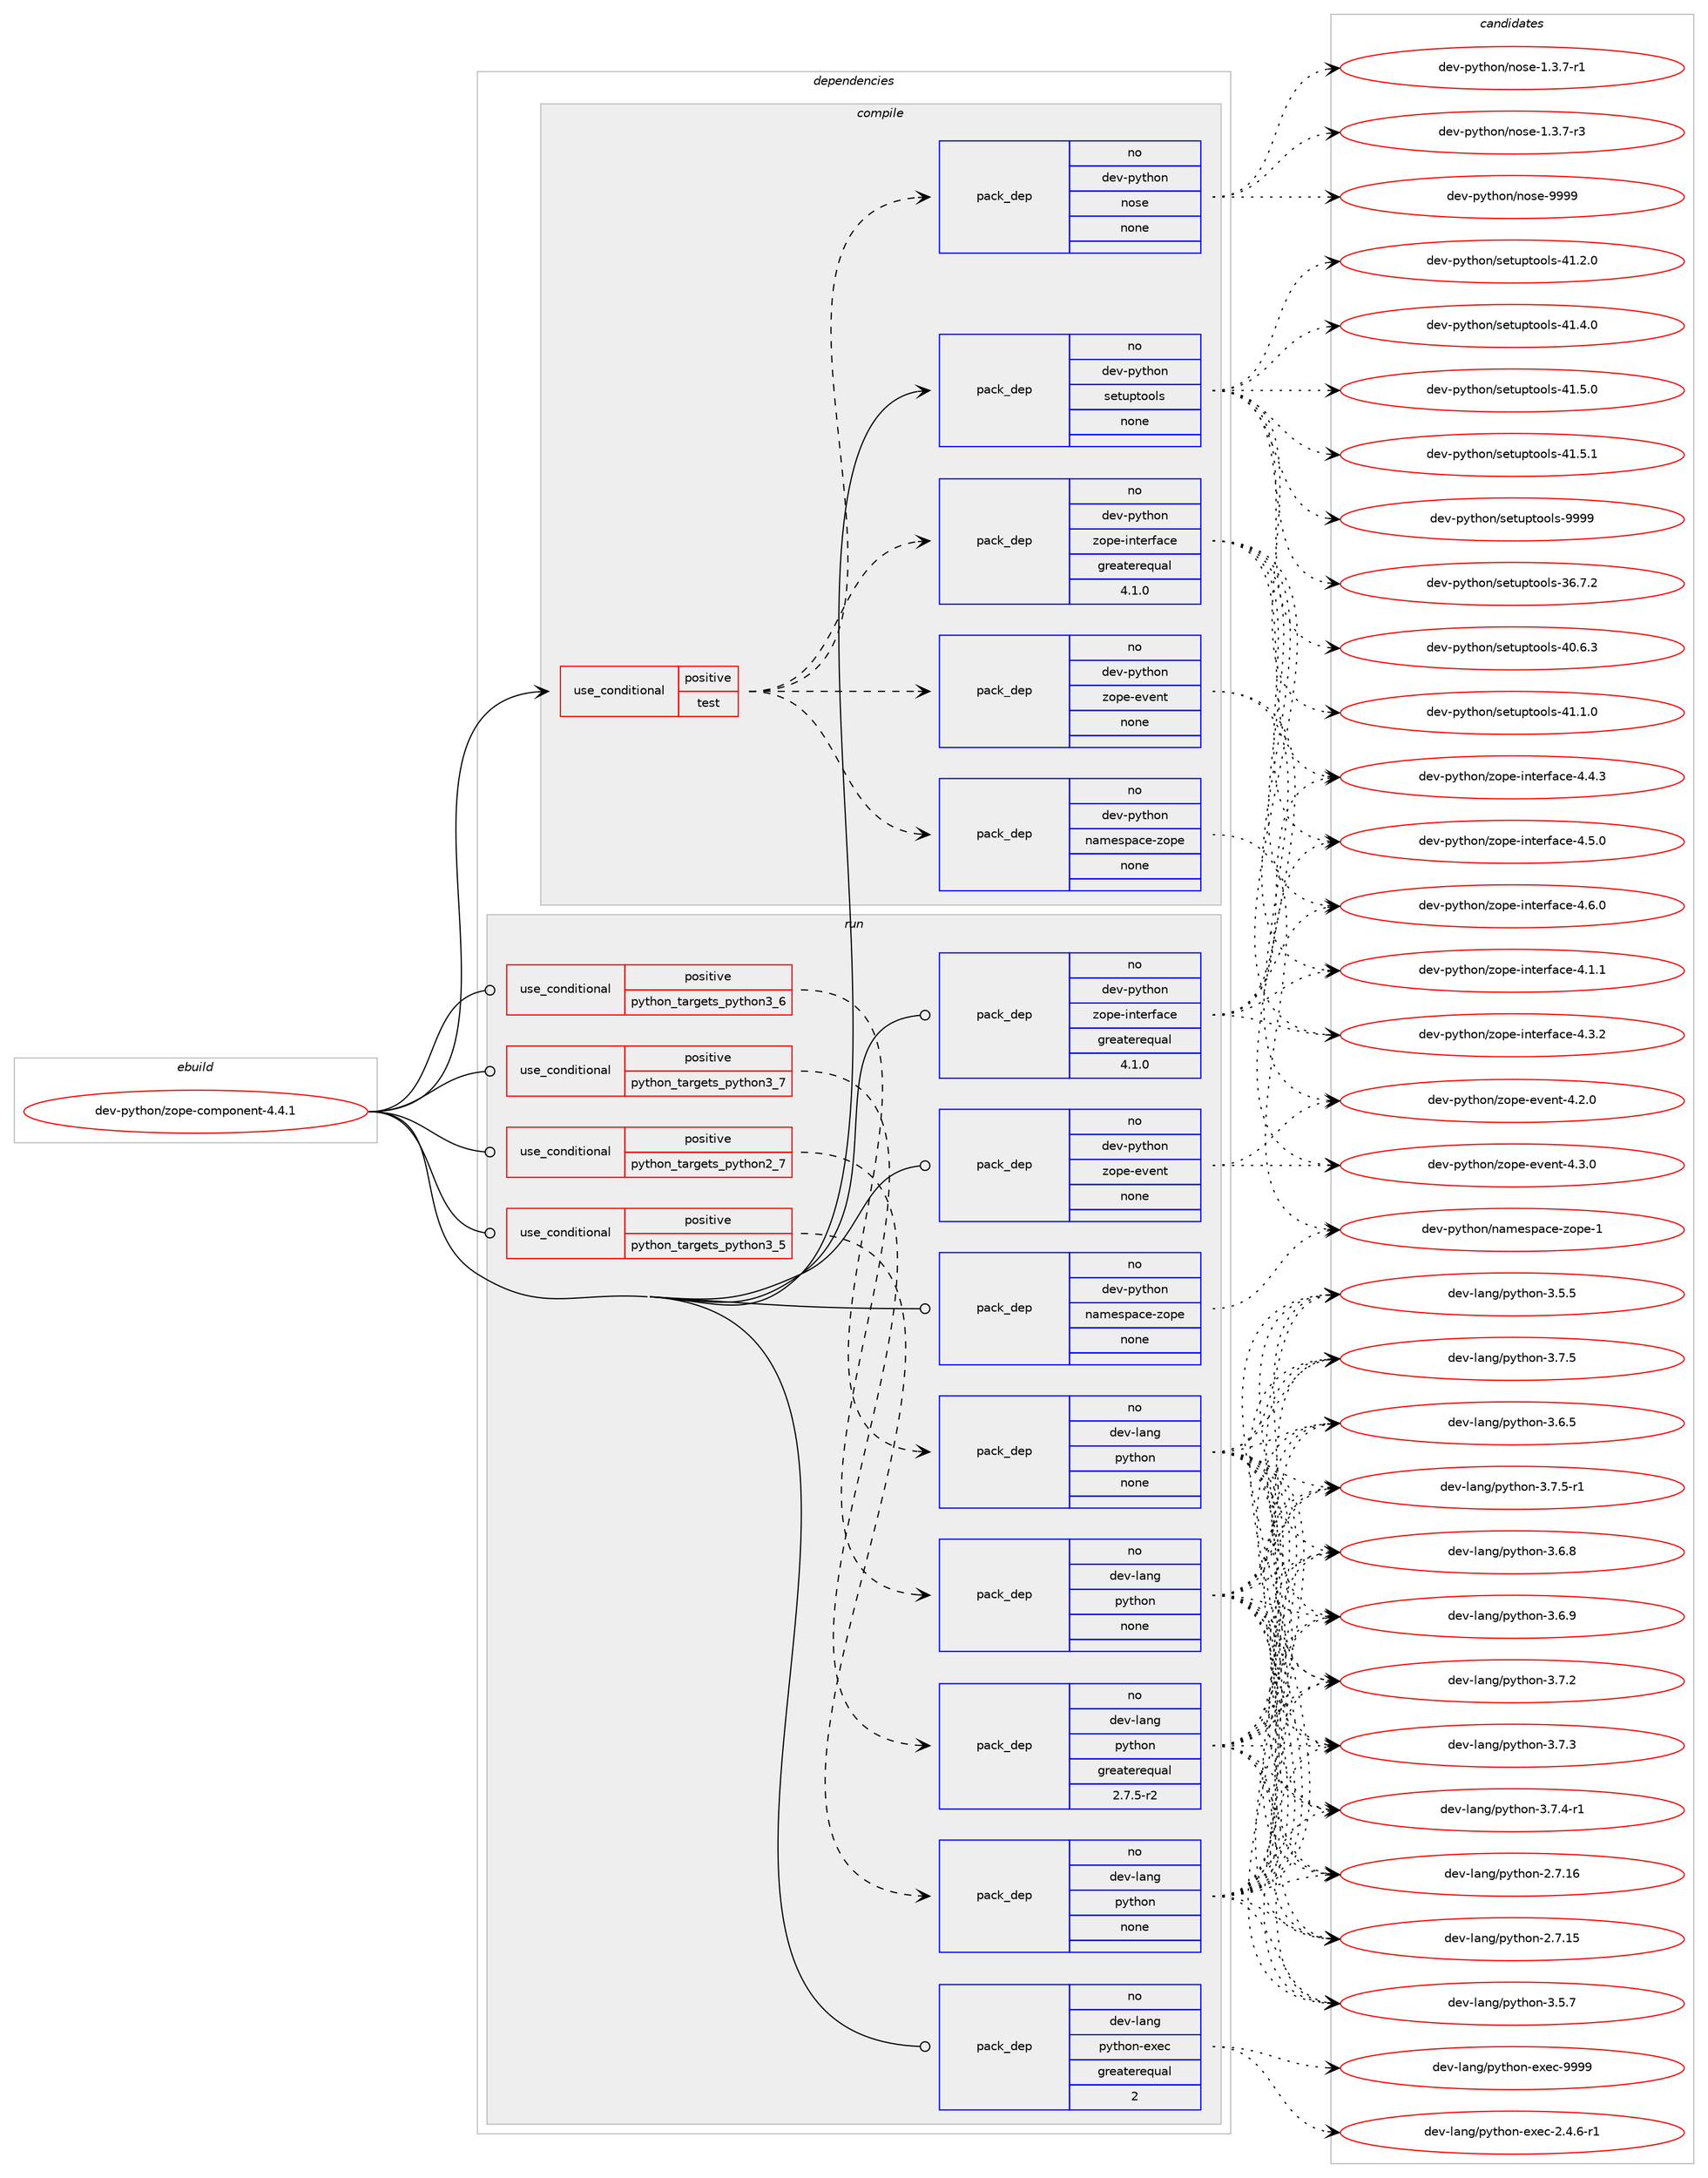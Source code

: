 digraph prolog {

# *************
# Graph options
# *************

newrank=true;
concentrate=true;
compound=true;
graph [rankdir=LR,fontname=Helvetica,fontsize=10,ranksep=1.5];#, ranksep=2.5, nodesep=0.2];
edge  [arrowhead=vee];
node  [fontname=Helvetica,fontsize=10];

# **********
# The ebuild
# **********

subgraph cluster_leftcol {
color=gray;
rank=same;
label=<<i>ebuild</i>>;
id [label="dev-python/zope-component-4.4.1", color=red, width=4, href="../dev-python/zope-component-4.4.1.svg"];
}

# ****************
# The dependencies
# ****************

subgraph cluster_midcol {
color=gray;
label=<<i>dependencies</i>>;
subgraph cluster_compile {
fillcolor="#eeeeee";
style=filled;
label=<<i>compile</i>>;
subgraph cond151902 {
dependency645225 [label=<<TABLE BORDER="0" CELLBORDER="1" CELLSPACING="0" CELLPADDING="4"><TR><TD ROWSPAN="3" CELLPADDING="10">use_conditional</TD></TR><TR><TD>positive</TD></TR><TR><TD>test</TD></TR></TABLE>>, shape=none, color=red];
subgraph pack481434 {
dependency645226 [label=<<TABLE BORDER="0" CELLBORDER="1" CELLSPACING="0" CELLPADDING="4" WIDTH="220"><TR><TD ROWSPAN="6" CELLPADDING="30">pack_dep</TD></TR><TR><TD WIDTH="110">no</TD></TR><TR><TD>dev-python</TD></TR><TR><TD>namespace-zope</TD></TR><TR><TD>none</TD></TR><TR><TD></TD></TR></TABLE>>, shape=none, color=blue];
}
dependency645225:e -> dependency645226:w [weight=20,style="dashed",arrowhead="vee"];
subgraph pack481435 {
dependency645227 [label=<<TABLE BORDER="0" CELLBORDER="1" CELLSPACING="0" CELLPADDING="4" WIDTH="220"><TR><TD ROWSPAN="6" CELLPADDING="30">pack_dep</TD></TR><TR><TD WIDTH="110">no</TD></TR><TR><TD>dev-python</TD></TR><TR><TD>zope-event</TD></TR><TR><TD>none</TD></TR><TR><TD></TD></TR></TABLE>>, shape=none, color=blue];
}
dependency645225:e -> dependency645227:w [weight=20,style="dashed",arrowhead="vee"];
subgraph pack481436 {
dependency645228 [label=<<TABLE BORDER="0" CELLBORDER="1" CELLSPACING="0" CELLPADDING="4" WIDTH="220"><TR><TD ROWSPAN="6" CELLPADDING="30">pack_dep</TD></TR><TR><TD WIDTH="110">no</TD></TR><TR><TD>dev-python</TD></TR><TR><TD>zope-interface</TD></TR><TR><TD>greaterequal</TD></TR><TR><TD>4.1.0</TD></TR></TABLE>>, shape=none, color=blue];
}
dependency645225:e -> dependency645228:w [weight=20,style="dashed",arrowhead="vee"];
subgraph pack481437 {
dependency645229 [label=<<TABLE BORDER="0" CELLBORDER="1" CELLSPACING="0" CELLPADDING="4" WIDTH="220"><TR><TD ROWSPAN="6" CELLPADDING="30">pack_dep</TD></TR><TR><TD WIDTH="110">no</TD></TR><TR><TD>dev-python</TD></TR><TR><TD>nose</TD></TR><TR><TD>none</TD></TR><TR><TD></TD></TR></TABLE>>, shape=none, color=blue];
}
dependency645225:e -> dependency645229:w [weight=20,style="dashed",arrowhead="vee"];
}
id:e -> dependency645225:w [weight=20,style="solid",arrowhead="vee"];
subgraph pack481438 {
dependency645230 [label=<<TABLE BORDER="0" CELLBORDER="1" CELLSPACING="0" CELLPADDING="4" WIDTH="220"><TR><TD ROWSPAN="6" CELLPADDING="30">pack_dep</TD></TR><TR><TD WIDTH="110">no</TD></TR><TR><TD>dev-python</TD></TR><TR><TD>setuptools</TD></TR><TR><TD>none</TD></TR><TR><TD></TD></TR></TABLE>>, shape=none, color=blue];
}
id:e -> dependency645230:w [weight=20,style="solid",arrowhead="vee"];
}
subgraph cluster_compileandrun {
fillcolor="#eeeeee";
style=filled;
label=<<i>compile and run</i>>;
}
subgraph cluster_run {
fillcolor="#eeeeee";
style=filled;
label=<<i>run</i>>;
subgraph cond151903 {
dependency645231 [label=<<TABLE BORDER="0" CELLBORDER="1" CELLSPACING="0" CELLPADDING="4"><TR><TD ROWSPAN="3" CELLPADDING="10">use_conditional</TD></TR><TR><TD>positive</TD></TR><TR><TD>python_targets_python2_7</TD></TR></TABLE>>, shape=none, color=red];
subgraph pack481439 {
dependency645232 [label=<<TABLE BORDER="0" CELLBORDER="1" CELLSPACING="0" CELLPADDING="4" WIDTH="220"><TR><TD ROWSPAN="6" CELLPADDING="30">pack_dep</TD></TR><TR><TD WIDTH="110">no</TD></TR><TR><TD>dev-lang</TD></TR><TR><TD>python</TD></TR><TR><TD>greaterequal</TD></TR><TR><TD>2.7.5-r2</TD></TR></TABLE>>, shape=none, color=blue];
}
dependency645231:e -> dependency645232:w [weight=20,style="dashed",arrowhead="vee"];
}
id:e -> dependency645231:w [weight=20,style="solid",arrowhead="odot"];
subgraph cond151904 {
dependency645233 [label=<<TABLE BORDER="0" CELLBORDER="1" CELLSPACING="0" CELLPADDING="4"><TR><TD ROWSPAN="3" CELLPADDING="10">use_conditional</TD></TR><TR><TD>positive</TD></TR><TR><TD>python_targets_python3_5</TD></TR></TABLE>>, shape=none, color=red];
subgraph pack481440 {
dependency645234 [label=<<TABLE BORDER="0" CELLBORDER="1" CELLSPACING="0" CELLPADDING="4" WIDTH="220"><TR><TD ROWSPAN="6" CELLPADDING="30">pack_dep</TD></TR><TR><TD WIDTH="110">no</TD></TR><TR><TD>dev-lang</TD></TR><TR><TD>python</TD></TR><TR><TD>none</TD></TR><TR><TD></TD></TR></TABLE>>, shape=none, color=blue];
}
dependency645233:e -> dependency645234:w [weight=20,style="dashed",arrowhead="vee"];
}
id:e -> dependency645233:w [weight=20,style="solid",arrowhead="odot"];
subgraph cond151905 {
dependency645235 [label=<<TABLE BORDER="0" CELLBORDER="1" CELLSPACING="0" CELLPADDING="4"><TR><TD ROWSPAN="3" CELLPADDING="10">use_conditional</TD></TR><TR><TD>positive</TD></TR><TR><TD>python_targets_python3_6</TD></TR></TABLE>>, shape=none, color=red];
subgraph pack481441 {
dependency645236 [label=<<TABLE BORDER="0" CELLBORDER="1" CELLSPACING="0" CELLPADDING="4" WIDTH="220"><TR><TD ROWSPAN="6" CELLPADDING="30">pack_dep</TD></TR><TR><TD WIDTH="110">no</TD></TR><TR><TD>dev-lang</TD></TR><TR><TD>python</TD></TR><TR><TD>none</TD></TR><TR><TD></TD></TR></TABLE>>, shape=none, color=blue];
}
dependency645235:e -> dependency645236:w [weight=20,style="dashed",arrowhead="vee"];
}
id:e -> dependency645235:w [weight=20,style="solid",arrowhead="odot"];
subgraph cond151906 {
dependency645237 [label=<<TABLE BORDER="0" CELLBORDER="1" CELLSPACING="0" CELLPADDING="4"><TR><TD ROWSPAN="3" CELLPADDING="10">use_conditional</TD></TR><TR><TD>positive</TD></TR><TR><TD>python_targets_python3_7</TD></TR></TABLE>>, shape=none, color=red];
subgraph pack481442 {
dependency645238 [label=<<TABLE BORDER="0" CELLBORDER="1" CELLSPACING="0" CELLPADDING="4" WIDTH="220"><TR><TD ROWSPAN="6" CELLPADDING="30">pack_dep</TD></TR><TR><TD WIDTH="110">no</TD></TR><TR><TD>dev-lang</TD></TR><TR><TD>python</TD></TR><TR><TD>none</TD></TR><TR><TD></TD></TR></TABLE>>, shape=none, color=blue];
}
dependency645237:e -> dependency645238:w [weight=20,style="dashed",arrowhead="vee"];
}
id:e -> dependency645237:w [weight=20,style="solid",arrowhead="odot"];
subgraph pack481443 {
dependency645239 [label=<<TABLE BORDER="0" CELLBORDER="1" CELLSPACING="0" CELLPADDING="4" WIDTH="220"><TR><TD ROWSPAN="6" CELLPADDING="30">pack_dep</TD></TR><TR><TD WIDTH="110">no</TD></TR><TR><TD>dev-lang</TD></TR><TR><TD>python-exec</TD></TR><TR><TD>greaterequal</TD></TR><TR><TD>2</TD></TR></TABLE>>, shape=none, color=blue];
}
id:e -> dependency645239:w [weight=20,style="solid",arrowhead="odot"];
subgraph pack481444 {
dependency645240 [label=<<TABLE BORDER="0" CELLBORDER="1" CELLSPACING="0" CELLPADDING="4" WIDTH="220"><TR><TD ROWSPAN="6" CELLPADDING="30">pack_dep</TD></TR><TR><TD WIDTH="110">no</TD></TR><TR><TD>dev-python</TD></TR><TR><TD>namespace-zope</TD></TR><TR><TD>none</TD></TR><TR><TD></TD></TR></TABLE>>, shape=none, color=blue];
}
id:e -> dependency645240:w [weight=20,style="solid",arrowhead="odot"];
subgraph pack481445 {
dependency645241 [label=<<TABLE BORDER="0" CELLBORDER="1" CELLSPACING="0" CELLPADDING="4" WIDTH="220"><TR><TD ROWSPAN="6" CELLPADDING="30">pack_dep</TD></TR><TR><TD WIDTH="110">no</TD></TR><TR><TD>dev-python</TD></TR><TR><TD>zope-event</TD></TR><TR><TD>none</TD></TR><TR><TD></TD></TR></TABLE>>, shape=none, color=blue];
}
id:e -> dependency645241:w [weight=20,style="solid",arrowhead="odot"];
subgraph pack481446 {
dependency645242 [label=<<TABLE BORDER="0" CELLBORDER="1" CELLSPACING="0" CELLPADDING="4" WIDTH="220"><TR><TD ROWSPAN="6" CELLPADDING="30">pack_dep</TD></TR><TR><TD WIDTH="110">no</TD></TR><TR><TD>dev-python</TD></TR><TR><TD>zope-interface</TD></TR><TR><TD>greaterequal</TD></TR><TR><TD>4.1.0</TD></TR></TABLE>>, shape=none, color=blue];
}
id:e -> dependency645242:w [weight=20,style="solid",arrowhead="odot"];
}
}

# **************
# The candidates
# **************

subgraph cluster_choices {
rank=same;
color=gray;
label=<<i>candidates</i>>;

subgraph choice481434 {
color=black;
nodesep=1;
choice1001011184511212111610411111047110971091011151129799101451221111121014549 [label="dev-python/namespace-zope-1", color=red, width=4,href="../dev-python/namespace-zope-1.svg"];
dependency645226:e -> choice1001011184511212111610411111047110971091011151129799101451221111121014549:w [style=dotted,weight="100"];
}
subgraph choice481435 {
color=black;
nodesep=1;
choice100101118451121211161041111104712211111210145101118101110116455246504648 [label="dev-python/zope-event-4.2.0", color=red, width=4,href="../dev-python/zope-event-4.2.0.svg"];
choice100101118451121211161041111104712211111210145101118101110116455246514648 [label="dev-python/zope-event-4.3.0", color=red, width=4,href="../dev-python/zope-event-4.3.0.svg"];
dependency645227:e -> choice100101118451121211161041111104712211111210145101118101110116455246504648:w [style=dotted,weight="100"];
dependency645227:e -> choice100101118451121211161041111104712211111210145101118101110116455246514648:w [style=dotted,weight="100"];
}
subgraph choice481436 {
color=black;
nodesep=1;
choice1001011184511212111610411111047122111112101451051101161011141029799101455246494649 [label="dev-python/zope-interface-4.1.1", color=red, width=4,href="../dev-python/zope-interface-4.1.1.svg"];
choice1001011184511212111610411111047122111112101451051101161011141029799101455246514650 [label="dev-python/zope-interface-4.3.2", color=red, width=4,href="../dev-python/zope-interface-4.3.2.svg"];
choice1001011184511212111610411111047122111112101451051101161011141029799101455246524651 [label="dev-python/zope-interface-4.4.3", color=red, width=4,href="../dev-python/zope-interface-4.4.3.svg"];
choice1001011184511212111610411111047122111112101451051101161011141029799101455246534648 [label="dev-python/zope-interface-4.5.0", color=red, width=4,href="../dev-python/zope-interface-4.5.0.svg"];
choice1001011184511212111610411111047122111112101451051101161011141029799101455246544648 [label="dev-python/zope-interface-4.6.0", color=red, width=4,href="../dev-python/zope-interface-4.6.0.svg"];
dependency645228:e -> choice1001011184511212111610411111047122111112101451051101161011141029799101455246494649:w [style=dotted,weight="100"];
dependency645228:e -> choice1001011184511212111610411111047122111112101451051101161011141029799101455246514650:w [style=dotted,weight="100"];
dependency645228:e -> choice1001011184511212111610411111047122111112101451051101161011141029799101455246524651:w [style=dotted,weight="100"];
dependency645228:e -> choice1001011184511212111610411111047122111112101451051101161011141029799101455246534648:w [style=dotted,weight="100"];
dependency645228:e -> choice1001011184511212111610411111047122111112101451051101161011141029799101455246544648:w [style=dotted,weight="100"];
}
subgraph choice481437 {
color=black;
nodesep=1;
choice10010111845112121116104111110471101111151014549465146554511449 [label="dev-python/nose-1.3.7-r1", color=red, width=4,href="../dev-python/nose-1.3.7-r1.svg"];
choice10010111845112121116104111110471101111151014549465146554511451 [label="dev-python/nose-1.3.7-r3", color=red, width=4,href="../dev-python/nose-1.3.7-r3.svg"];
choice10010111845112121116104111110471101111151014557575757 [label="dev-python/nose-9999", color=red, width=4,href="../dev-python/nose-9999.svg"];
dependency645229:e -> choice10010111845112121116104111110471101111151014549465146554511449:w [style=dotted,weight="100"];
dependency645229:e -> choice10010111845112121116104111110471101111151014549465146554511451:w [style=dotted,weight="100"];
dependency645229:e -> choice10010111845112121116104111110471101111151014557575757:w [style=dotted,weight="100"];
}
subgraph choice481438 {
color=black;
nodesep=1;
choice100101118451121211161041111104711510111611711211611111110811545515446554650 [label="dev-python/setuptools-36.7.2", color=red, width=4,href="../dev-python/setuptools-36.7.2.svg"];
choice100101118451121211161041111104711510111611711211611111110811545524846544651 [label="dev-python/setuptools-40.6.3", color=red, width=4,href="../dev-python/setuptools-40.6.3.svg"];
choice100101118451121211161041111104711510111611711211611111110811545524946494648 [label="dev-python/setuptools-41.1.0", color=red, width=4,href="../dev-python/setuptools-41.1.0.svg"];
choice100101118451121211161041111104711510111611711211611111110811545524946504648 [label="dev-python/setuptools-41.2.0", color=red, width=4,href="../dev-python/setuptools-41.2.0.svg"];
choice100101118451121211161041111104711510111611711211611111110811545524946524648 [label="dev-python/setuptools-41.4.0", color=red, width=4,href="../dev-python/setuptools-41.4.0.svg"];
choice100101118451121211161041111104711510111611711211611111110811545524946534648 [label="dev-python/setuptools-41.5.0", color=red, width=4,href="../dev-python/setuptools-41.5.0.svg"];
choice100101118451121211161041111104711510111611711211611111110811545524946534649 [label="dev-python/setuptools-41.5.1", color=red, width=4,href="../dev-python/setuptools-41.5.1.svg"];
choice10010111845112121116104111110471151011161171121161111111081154557575757 [label="dev-python/setuptools-9999", color=red, width=4,href="../dev-python/setuptools-9999.svg"];
dependency645230:e -> choice100101118451121211161041111104711510111611711211611111110811545515446554650:w [style=dotted,weight="100"];
dependency645230:e -> choice100101118451121211161041111104711510111611711211611111110811545524846544651:w [style=dotted,weight="100"];
dependency645230:e -> choice100101118451121211161041111104711510111611711211611111110811545524946494648:w [style=dotted,weight="100"];
dependency645230:e -> choice100101118451121211161041111104711510111611711211611111110811545524946504648:w [style=dotted,weight="100"];
dependency645230:e -> choice100101118451121211161041111104711510111611711211611111110811545524946524648:w [style=dotted,weight="100"];
dependency645230:e -> choice100101118451121211161041111104711510111611711211611111110811545524946534648:w [style=dotted,weight="100"];
dependency645230:e -> choice100101118451121211161041111104711510111611711211611111110811545524946534649:w [style=dotted,weight="100"];
dependency645230:e -> choice10010111845112121116104111110471151011161171121161111111081154557575757:w [style=dotted,weight="100"];
}
subgraph choice481439 {
color=black;
nodesep=1;
choice10010111845108971101034711212111610411111045504655464953 [label="dev-lang/python-2.7.15", color=red, width=4,href="../dev-lang/python-2.7.15.svg"];
choice10010111845108971101034711212111610411111045504655464954 [label="dev-lang/python-2.7.16", color=red, width=4,href="../dev-lang/python-2.7.16.svg"];
choice100101118451089711010347112121116104111110455146534653 [label="dev-lang/python-3.5.5", color=red, width=4,href="../dev-lang/python-3.5.5.svg"];
choice100101118451089711010347112121116104111110455146534655 [label="dev-lang/python-3.5.7", color=red, width=4,href="../dev-lang/python-3.5.7.svg"];
choice100101118451089711010347112121116104111110455146544653 [label="dev-lang/python-3.6.5", color=red, width=4,href="../dev-lang/python-3.6.5.svg"];
choice100101118451089711010347112121116104111110455146544656 [label="dev-lang/python-3.6.8", color=red, width=4,href="../dev-lang/python-3.6.8.svg"];
choice100101118451089711010347112121116104111110455146544657 [label="dev-lang/python-3.6.9", color=red, width=4,href="../dev-lang/python-3.6.9.svg"];
choice100101118451089711010347112121116104111110455146554650 [label="dev-lang/python-3.7.2", color=red, width=4,href="../dev-lang/python-3.7.2.svg"];
choice100101118451089711010347112121116104111110455146554651 [label="dev-lang/python-3.7.3", color=red, width=4,href="../dev-lang/python-3.7.3.svg"];
choice1001011184510897110103471121211161041111104551465546524511449 [label="dev-lang/python-3.7.4-r1", color=red, width=4,href="../dev-lang/python-3.7.4-r1.svg"];
choice100101118451089711010347112121116104111110455146554653 [label="dev-lang/python-3.7.5", color=red, width=4,href="../dev-lang/python-3.7.5.svg"];
choice1001011184510897110103471121211161041111104551465546534511449 [label="dev-lang/python-3.7.5-r1", color=red, width=4,href="../dev-lang/python-3.7.5-r1.svg"];
dependency645232:e -> choice10010111845108971101034711212111610411111045504655464953:w [style=dotted,weight="100"];
dependency645232:e -> choice10010111845108971101034711212111610411111045504655464954:w [style=dotted,weight="100"];
dependency645232:e -> choice100101118451089711010347112121116104111110455146534653:w [style=dotted,weight="100"];
dependency645232:e -> choice100101118451089711010347112121116104111110455146534655:w [style=dotted,weight="100"];
dependency645232:e -> choice100101118451089711010347112121116104111110455146544653:w [style=dotted,weight="100"];
dependency645232:e -> choice100101118451089711010347112121116104111110455146544656:w [style=dotted,weight="100"];
dependency645232:e -> choice100101118451089711010347112121116104111110455146544657:w [style=dotted,weight="100"];
dependency645232:e -> choice100101118451089711010347112121116104111110455146554650:w [style=dotted,weight="100"];
dependency645232:e -> choice100101118451089711010347112121116104111110455146554651:w [style=dotted,weight="100"];
dependency645232:e -> choice1001011184510897110103471121211161041111104551465546524511449:w [style=dotted,weight="100"];
dependency645232:e -> choice100101118451089711010347112121116104111110455146554653:w [style=dotted,weight="100"];
dependency645232:e -> choice1001011184510897110103471121211161041111104551465546534511449:w [style=dotted,weight="100"];
}
subgraph choice481440 {
color=black;
nodesep=1;
choice10010111845108971101034711212111610411111045504655464953 [label="dev-lang/python-2.7.15", color=red, width=4,href="../dev-lang/python-2.7.15.svg"];
choice10010111845108971101034711212111610411111045504655464954 [label="dev-lang/python-2.7.16", color=red, width=4,href="../dev-lang/python-2.7.16.svg"];
choice100101118451089711010347112121116104111110455146534653 [label="dev-lang/python-3.5.5", color=red, width=4,href="../dev-lang/python-3.5.5.svg"];
choice100101118451089711010347112121116104111110455146534655 [label="dev-lang/python-3.5.7", color=red, width=4,href="../dev-lang/python-3.5.7.svg"];
choice100101118451089711010347112121116104111110455146544653 [label="dev-lang/python-3.6.5", color=red, width=4,href="../dev-lang/python-3.6.5.svg"];
choice100101118451089711010347112121116104111110455146544656 [label="dev-lang/python-3.6.8", color=red, width=4,href="../dev-lang/python-3.6.8.svg"];
choice100101118451089711010347112121116104111110455146544657 [label="dev-lang/python-3.6.9", color=red, width=4,href="../dev-lang/python-3.6.9.svg"];
choice100101118451089711010347112121116104111110455146554650 [label="dev-lang/python-3.7.2", color=red, width=4,href="../dev-lang/python-3.7.2.svg"];
choice100101118451089711010347112121116104111110455146554651 [label="dev-lang/python-3.7.3", color=red, width=4,href="../dev-lang/python-3.7.3.svg"];
choice1001011184510897110103471121211161041111104551465546524511449 [label="dev-lang/python-3.7.4-r1", color=red, width=4,href="../dev-lang/python-3.7.4-r1.svg"];
choice100101118451089711010347112121116104111110455146554653 [label="dev-lang/python-3.7.5", color=red, width=4,href="../dev-lang/python-3.7.5.svg"];
choice1001011184510897110103471121211161041111104551465546534511449 [label="dev-lang/python-3.7.5-r1", color=red, width=4,href="../dev-lang/python-3.7.5-r1.svg"];
dependency645234:e -> choice10010111845108971101034711212111610411111045504655464953:w [style=dotted,weight="100"];
dependency645234:e -> choice10010111845108971101034711212111610411111045504655464954:w [style=dotted,weight="100"];
dependency645234:e -> choice100101118451089711010347112121116104111110455146534653:w [style=dotted,weight="100"];
dependency645234:e -> choice100101118451089711010347112121116104111110455146534655:w [style=dotted,weight="100"];
dependency645234:e -> choice100101118451089711010347112121116104111110455146544653:w [style=dotted,weight="100"];
dependency645234:e -> choice100101118451089711010347112121116104111110455146544656:w [style=dotted,weight="100"];
dependency645234:e -> choice100101118451089711010347112121116104111110455146544657:w [style=dotted,weight="100"];
dependency645234:e -> choice100101118451089711010347112121116104111110455146554650:w [style=dotted,weight="100"];
dependency645234:e -> choice100101118451089711010347112121116104111110455146554651:w [style=dotted,weight="100"];
dependency645234:e -> choice1001011184510897110103471121211161041111104551465546524511449:w [style=dotted,weight="100"];
dependency645234:e -> choice100101118451089711010347112121116104111110455146554653:w [style=dotted,weight="100"];
dependency645234:e -> choice1001011184510897110103471121211161041111104551465546534511449:w [style=dotted,weight="100"];
}
subgraph choice481441 {
color=black;
nodesep=1;
choice10010111845108971101034711212111610411111045504655464953 [label="dev-lang/python-2.7.15", color=red, width=4,href="../dev-lang/python-2.7.15.svg"];
choice10010111845108971101034711212111610411111045504655464954 [label="dev-lang/python-2.7.16", color=red, width=4,href="../dev-lang/python-2.7.16.svg"];
choice100101118451089711010347112121116104111110455146534653 [label="dev-lang/python-3.5.5", color=red, width=4,href="../dev-lang/python-3.5.5.svg"];
choice100101118451089711010347112121116104111110455146534655 [label="dev-lang/python-3.5.7", color=red, width=4,href="../dev-lang/python-3.5.7.svg"];
choice100101118451089711010347112121116104111110455146544653 [label="dev-lang/python-3.6.5", color=red, width=4,href="../dev-lang/python-3.6.5.svg"];
choice100101118451089711010347112121116104111110455146544656 [label="dev-lang/python-3.6.8", color=red, width=4,href="../dev-lang/python-3.6.8.svg"];
choice100101118451089711010347112121116104111110455146544657 [label="dev-lang/python-3.6.9", color=red, width=4,href="../dev-lang/python-3.6.9.svg"];
choice100101118451089711010347112121116104111110455146554650 [label="dev-lang/python-3.7.2", color=red, width=4,href="../dev-lang/python-3.7.2.svg"];
choice100101118451089711010347112121116104111110455146554651 [label="dev-lang/python-3.7.3", color=red, width=4,href="../dev-lang/python-3.7.3.svg"];
choice1001011184510897110103471121211161041111104551465546524511449 [label="dev-lang/python-3.7.4-r1", color=red, width=4,href="../dev-lang/python-3.7.4-r1.svg"];
choice100101118451089711010347112121116104111110455146554653 [label="dev-lang/python-3.7.5", color=red, width=4,href="../dev-lang/python-3.7.5.svg"];
choice1001011184510897110103471121211161041111104551465546534511449 [label="dev-lang/python-3.7.5-r1", color=red, width=4,href="../dev-lang/python-3.7.5-r1.svg"];
dependency645236:e -> choice10010111845108971101034711212111610411111045504655464953:w [style=dotted,weight="100"];
dependency645236:e -> choice10010111845108971101034711212111610411111045504655464954:w [style=dotted,weight="100"];
dependency645236:e -> choice100101118451089711010347112121116104111110455146534653:w [style=dotted,weight="100"];
dependency645236:e -> choice100101118451089711010347112121116104111110455146534655:w [style=dotted,weight="100"];
dependency645236:e -> choice100101118451089711010347112121116104111110455146544653:w [style=dotted,weight="100"];
dependency645236:e -> choice100101118451089711010347112121116104111110455146544656:w [style=dotted,weight="100"];
dependency645236:e -> choice100101118451089711010347112121116104111110455146544657:w [style=dotted,weight="100"];
dependency645236:e -> choice100101118451089711010347112121116104111110455146554650:w [style=dotted,weight="100"];
dependency645236:e -> choice100101118451089711010347112121116104111110455146554651:w [style=dotted,weight="100"];
dependency645236:e -> choice1001011184510897110103471121211161041111104551465546524511449:w [style=dotted,weight="100"];
dependency645236:e -> choice100101118451089711010347112121116104111110455146554653:w [style=dotted,weight="100"];
dependency645236:e -> choice1001011184510897110103471121211161041111104551465546534511449:w [style=dotted,weight="100"];
}
subgraph choice481442 {
color=black;
nodesep=1;
choice10010111845108971101034711212111610411111045504655464953 [label="dev-lang/python-2.7.15", color=red, width=4,href="../dev-lang/python-2.7.15.svg"];
choice10010111845108971101034711212111610411111045504655464954 [label="dev-lang/python-2.7.16", color=red, width=4,href="../dev-lang/python-2.7.16.svg"];
choice100101118451089711010347112121116104111110455146534653 [label="dev-lang/python-3.5.5", color=red, width=4,href="../dev-lang/python-3.5.5.svg"];
choice100101118451089711010347112121116104111110455146534655 [label="dev-lang/python-3.5.7", color=red, width=4,href="../dev-lang/python-3.5.7.svg"];
choice100101118451089711010347112121116104111110455146544653 [label="dev-lang/python-3.6.5", color=red, width=4,href="../dev-lang/python-3.6.5.svg"];
choice100101118451089711010347112121116104111110455146544656 [label="dev-lang/python-3.6.8", color=red, width=4,href="../dev-lang/python-3.6.8.svg"];
choice100101118451089711010347112121116104111110455146544657 [label="dev-lang/python-3.6.9", color=red, width=4,href="../dev-lang/python-3.6.9.svg"];
choice100101118451089711010347112121116104111110455146554650 [label="dev-lang/python-3.7.2", color=red, width=4,href="../dev-lang/python-3.7.2.svg"];
choice100101118451089711010347112121116104111110455146554651 [label="dev-lang/python-3.7.3", color=red, width=4,href="../dev-lang/python-3.7.3.svg"];
choice1001011184510897110103471121211161041111104551465546524511449 [label="dev-lang/python-3.7.4-r1", color=red, width=4,href="../dev-lang/python-3.7.4-r1.svg"];
choice100101118451089711010347112121116104111110455146554653 [label="dev-lang/python-3.7.5", color=red, width=4,href="../dev-lang/python-3.7.5.svg"];
choice1001011184510897110103471121211161041111104551465546534511449 [label="dev-lang/python-3.7.5-r1", color=red, width=4,href="../dev-lang/python-3.7.5-r1.svg"];
dependency645238:e -> choice10010111845108971101034711212111610411111045504655464953:w [style=dotted,weight="100"];
dependency645238:e -> choice10010111845108971101034711212111610411111045504655464954:w [style=dotted,weight="100"];
dependency645238:e -> choice100101118451089711010347112121116104111110455146534653:w [style=dotted,weight="100"];
dependency645238:e -> choice100101118451089711010347112121116104111110455146534655:w [style=dotted,weight="100"];
dependency645238:e -> choice100101118451089711010347112121116104111110455146544653:w [style=dotted,weight="100"];
dependency645238:e -> choice100101118451089711010347112121116104111110455146544656:w [style=dotted,weight="100"];
dependency645238:e -> choice100101118451089711010347112121116104111110455146544657:w [style=dotted,weight="100"];
dependency645238:e -> choice100101118451089711010347112121116104111110455146554650:w [style=dotted,weight="100"];
dependency645238:e -> choice100101118451089711010347112121116104111110455146554651:w [style=dotted,weight="100"];
dependency645238:e -> choice1001011184510897110103471121211161041111104551465546524511449:w [style=dotted,weight="100"];
dependency645238:e -> choice100101118451089711010347112121116104111110455146554653:w [style=dotted,weight="100"];
dependency645238:e -> choice1001011184510897110103471121211161041111104551465546534511449:w [style=dotted,weight="100"];
}
subgraph choice481443 {
color=black;
nodesep=1;
choice10010111845108971101034711212111610411111045101120101994550465246544511449 [label="dev-lang/python-exec-2.4.6-r1", color=red, width=4,href="../dev-lang/python-exec-2.4.6-r1.svg"];
choice10010111845108971101034711212111610411111045101120101994557575757 [label="dev-lang/python-exec-9999", color=red, width=4,href="../dev-lang/python-exec-9999.svg"];
dependency645239:e -> choice10010111845108971101034711212111610411111045101120101994550465246544511449:w [style=dotted,weight="100"];
dependency645239:e -> choice10010111845108971101034711212111610411111045101120101994557575757:w [style=dotted,weight="100"];
}
subgraph choice481444 {
color=black;
nodesep=1;
choice1001011184511212111610411111047110971091011151129799101451221111121014549 [label="dev-python/namespace-zope-1", color=red, width=4,href="../dev-python/namespace-zope-1.svg"];
dependency645240:e -> choice1001011184511212111610411111047110971091011151129799101451221111121014549:w [style=dotted,weight="100"];
}
subgraph choice481445 {
color=black;
nodesep=1;
choice100101118451121211161041111104712211111210145101118101110116455246504648 [label="dev-python/zope-event-4.2.0", color=red, width=4,href="../dev-python/zope-event-4.2.0.svg"];
choice100101118451121211161041111104712211111210145101118101110116455246514648 [label="dev-python/zope-event-4.3.0", color=red, width=4,href="../dev-python/zope-event-4.3.0.svg"];
dependency645241:e -> choice100101118451121211161041111104712211111210145101118101110116455246504648:w [style=dotted,weight="100"];
dependency645241:e -> choice100101118451121211161041111104712211111210145101118101110116455246514648:w [style=dotted,weight="100"];
}
subgraph choice481446 {
color=black;
nodesep=1;
choice1001011184511212111610411111047122111112101451051101161011141029799101455246494649 [label="dev-python/zope-interface-4.1.1", color=red, width=4,href="../dev-python/zope-interface-4.1.1.svg"];
choice1001011184511212111610411111047122111112101451051101161011141029799101455246514650 [label="dev-python/zope-interface-4.3.2", color=red, width=4,href="../dev-python/zope-interface-4.3.2.svg"];
choice1001011184511212111610411111047122111112101451051101161011141029799101455246524651 [label="dev-python/zope-interface-4.4.3", color=red, width=4,href="../dev-python/zope-interface-4.4.3.svg"];
choice1001011184511212111610411111047122111112101451051101161011141029799101455246534648 [label="dev-python/zope-interface-4.5.0", color=red, width=4,href="../dev-python/zope-interface-4.5.0.svg"];
choice1001011184511212111610411111047122111112101451051101161011141029799101455246544648 [label="dev-python/zope-interface-4.6.0", color=red, width=4,href="../dev-python/zope-interface-4.6.0.svg"];
dependency645242:e -> choice1001011184511212111610411111047122111112101451051101161011141029799101455246494649:w [style=dotted,weight="100"];
dependency645242:e -> choice1001011184511212111610411111047122111112101451051101161011141029799101455246514650:w [style=dotted,weight="100"];
dependency645242:e -> choice1001011184511212111610411111047122111112101451051101161011141029799101455246524651:w [style=dotted,weight="100"];
dependency645242:e -> choice1001011184511212111610411111047122111112101451051101161011141029799101455246534648:w [style=dotted,weight="100"];
dependency645242:e -> choice1001011184511212111610411111047122111112101451051101161011141029799101455246544648:w [style=dotted,weight="100"];
}
}

}
